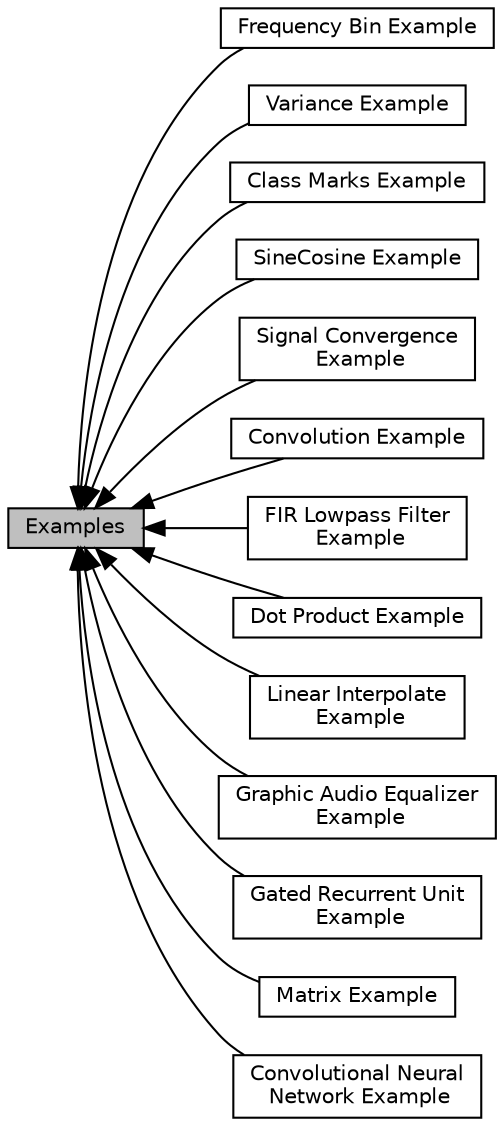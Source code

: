 digraph "Examples"
{
  edge [fontname="Helvetica",fontsize="10",labelfontname="Helvetica",labelfontsize="10"];
  node [fontname="Helvetica",fontsize="10",shape=box];
  rankdir=LR;
  Node5 [label="Frequency Bin Example",height=0.2,width=0.4,color="black", fillcolor="white", style="filled",URL="$group___frequency_bin.html",tooltip=" "];
  Node12 [label="Variance Example",height=0.2,width=0.4,color="black", fillcolor="white", style="filled",URL="$group___variance_example.html",tooltip=" "];
  Node2 [label="Class Marks Example",height=0.2,width=0.4,color="black", fillcolor="white", style="filled",URL="$group___class_marks.html",tooltip=" "];
  Node11 [label="SineCosine Example",height=0.2,width=0.4,color="black", fillcolor="white", style="filled",URL="$group___sin_cos_example.html",tooltip=" "];
  Node10 [label="Signal Convergence\l Example",height=0.2,width=0.4,color="black", fillcolor="white", style="filled",URL="$group___signal_convergence.html",tooltip=" "];
  Node3 [label="Convolution Example",height=0.2,width=0.4,color="black", fillcolor="white", style="filled",URL="$group___convolution_example.html",tooltip=" "];
  Node1 [label="Examples",height=0.2,width=0.4,color="black", fillcolor="grey75", style="filled", fontcolor="black",tooltip=" "];
  Node6 [label="FIR Lowpass Filter\l Example",height=0.2,width=0.4,color="black", fillcolor="white", style="filled",URL="$group___f_i_r_l_p_f.html",tooltip=" "];
  Node4 [label="Dot Product Example",height=0.2,width=0.4,color="black", fillcolor="white", style="filled",URL="$group___dotproduct_example.html",tooltip=" "];
  Node8 [label="Linear Interpolate\l Example",height=0.2,width=0.4,color="black", fillcolor="white", style="filled",URL="$group___linear_interp_example.html",tooltip=" "];
  Node7 [label="Graphic Audio Equalizer\l Example",height=0.2,width=0.4,color="black", fillcolor="white", style="filled",URL="$group___g_e_q5_band.html",tooltip=" "];
  Node14 [label="Gated Recurrent Unit\l Example",height=0.2,width=0.4,color="black", fillcolor="white", style="filled",URL="$group___g_r_u_example.html",tooltip=" "];
  Node9 [label="Matrix Example",height=0.2,width=0.4,color="black", fillcolor="white", style="filled",URL="$group___matrix_example.html",tooltip=" "];
  Node13 [label="Convolutional Neural\l Network Example",height=0.2,width=0.4,color="black", fillcolor="white", style="filled",URL="$group___c_n_n_example.html",tooltip=" "];
  Node1->Node2 [shape=plaintext, dir="back", style="solid"];
  Node1->Node3 [shape=plaintext, dir="back", style="solid"];
  Node1->Node4 [shape=plaintext, dir="back", style="solid"];
  Node1->Node5 [shape=plaintext, dir="back", style="solid"];
  Node1->Node6 [shape=plaintext, dir="back", style="solid"];
  Node1->Node7 [shape=plaintext, dir="back", style="solid"];
  Node1->Node8 [shape=plaintext, dir="back", style="solid"];
  Node1->Node9 [shape=plaintext, dir="back", style="solid"];
  Node1->Node10 [shape=plaintext, dir="back", style="solid"];
  Node1->Node11 [shape=plaintext, dir="back", style="solid"];
  Node1->Node12 [shape=plaintext, dir="back", style="solid"];
  Node1->Node13 [shape=plaintext, dir="back", style="solid"];
  Node1->Node14 [shape=plaintext, dir="back", style="solid"];
}
